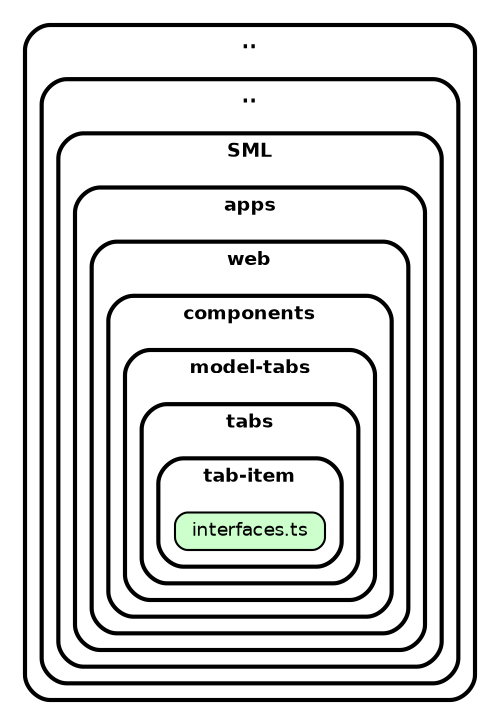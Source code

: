 strict digraph "dependency-cruiser output"{
    rankdir="LR" splines="true" overlap="false" nodesep="0.16" ranksep="0.18" fontname="Helvetica-bold" fontsize="9" style="rounded,bold,filled" fillcolor="#ffffff" compound="true"
    node [shape="box" style="rounded, filled" height="0.2" color="black" fillcolor="#ffffcc" fontcolor="black" fontname="Helvetica" fontsize="9"]
    edge [arrowhead="normal" arrowsize="0.6" penwidth="2.0" color="#00000033" fontname="Helvetica" fontsize="9"]

    subgraph "cluster_.." {label=".." subgraph "cluster_../.." {label=".." subgraph "cluster_../../SML" {label="SML" subgraph "cluster_../../SML/apps" {label="apps" subgraph "cluster_../../SML/apps/web" {label="web" subgraph "cluster_../../SML/apps/web/components" {label="components" subgraph "cluster_../../SML/apps/web/components/model-tabs" {label="model-tabs" subgraph "cluster_../../SML/apps/web/components/model-tabs/tabs" {label="tabs" subgraph "cluster_../../SML/apps/web/components/model-tabs/tabs/tab-item" {label="tab-item" "../../SML/apps/web/components/model-tabs/tabs/tab-item/interfaces.ts" [label=<interfaces.ts> tooltip="interfaces.ts" URL="../../SML/apps/web/components/model-tabs/tabs/tab-item/interfaces.ts" fillcolor="#ccffcc"] } } } } } } } } }
}
